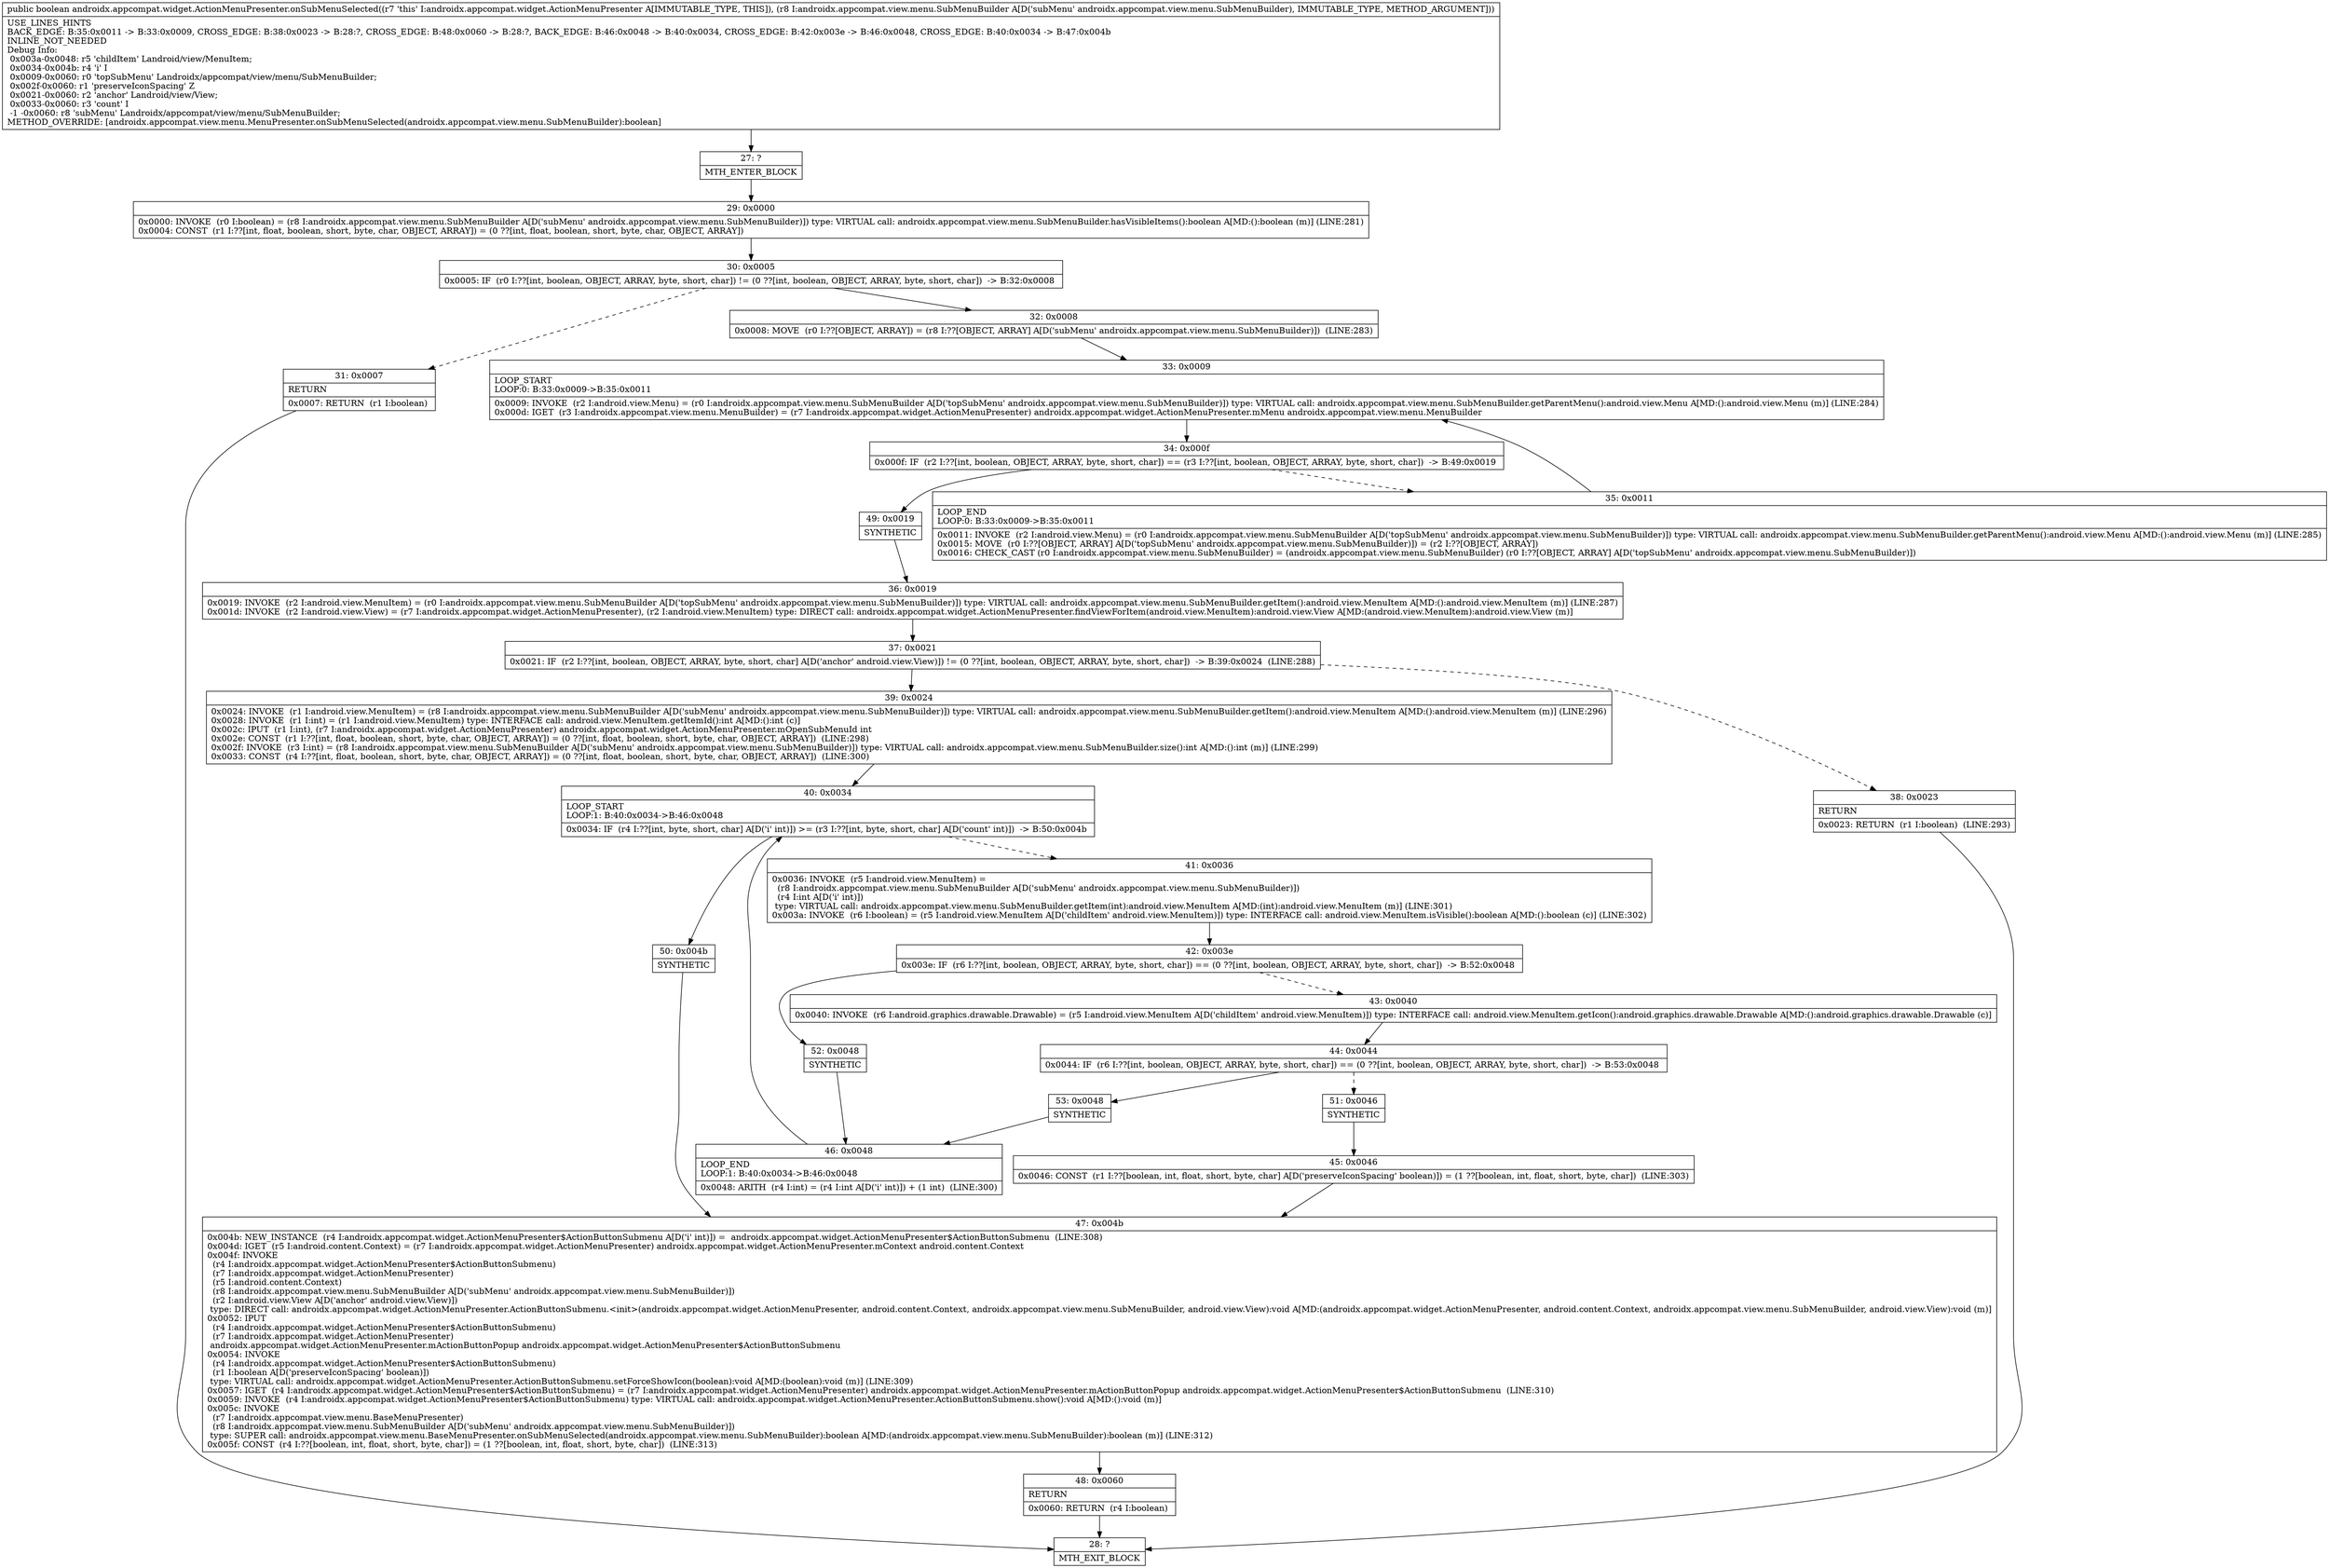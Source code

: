 digraph "CFG forandroidx.appcompat.widget.ActionMenuPresenter.onSubMenuSelected(Landroidx\/appcompat\/view\/menu\/SubMenuBuilder;)Z" {
Node_27 [shape=record,label="{27\:\ ?|MTH_ENTER_BLOCK\l}"];
Node_29 [shape=record,label="{29\:\ 0x0000|0x0000: INVOKE  (r0 I:boolean) = (r8 I:androidx.appcompat.view.menu.SubMenuBuilder A[D('subMenu' androidx.appcompat.view.menu.SubMenuBuilder)]) type: VIRTUAL call: androidx.appcompat.view.menu.SubMenuBuilder.hasVisibleItems():boolean A[MD:():boolean (m)] (LINE:281)\l0x0004: CONST  (r1 I:??[int, float, boolean, short, byte, char, OBJECT, ARRAY]) = (0 ??[int, float, boolean, short, byte, char, OBJECT, ARRAY]) \l}"];
Node_30 [shape=record,label="{30\:\ 0x0005|0x0005: IF  (r0 I:??[int, boolean, OBJECT, ARRAY, byte, short, char]) != (0 ??[int, boolean, OBJECT, ARRAY, byte, short, char])  \-\> B:32:0x0008 \l}"];
Node_31 [shape=record,label="{31\:\ 0x0007|RETURN\l|0x0007: RETURN  (r1 I:boolean) \l}"];
Node_28 [shape=record,label="{28\:\ ?|MTH_EXIT_BLOCK\l}"];
Node_32 [shape=record,label="{32\:\ 0x0008|0x0008: MOVE  (r0 I:??[OBJECT, ARRAY]) = (r8 I:??[OBJECT, ARRAY] A[D('subMenu' androidx.appcompat.view.menu.SubMenuBuilder)])  (LINE:283)\l}"];
Node_33 [shape=record,label="{33\:\ 0x0009|LOOP_START\lLOOP:0: B:33:0x0009\-\>B:35:0x0011\l|0x0009: INVOKE  (r2 I:android.view.Menu) = (r0 I:androidx.appcompat.view.menu.SubMenuBuilder A[D('topSubMenu' androidx.appcompat.view.menu.SubMenuBuilder)]) type: VIRTUAL call: androidx.appcompat.view.menu.SubMenuBuilder.getParentMenu():android.view.Menu A[MD:():android.view.Menu (m)] (LINE:284)\l0x000d: IGET  (r3 I:androidx.appcompat.view.menu.MenuBuilder) = (r7 I:androidx.appcompat.widget.ActionMenuPresenter) androidx.appcompat.widget.ActionMenuPresenter.mMenu androidx.appcompat.view.menu.MenuBuilder \l}"];
Node_34 [shape=record,label="{34\:\ 0x000f|0x000f: IF  (r2 I:??[int, boolean, OBJECT, ARRAY, byte, short, char]) == (r3 I:??[int, boolean, OBJECT, ARRAY, byte, short, char])  \-\> B:49:0x0019 \l}"];
Node_35 [shape=record,label="{35\:\ 0x0011|LOOP_END\lLOOP:0: B:33:0x0009\-\>B:35:0x0011\l|0x0011: INVOKE  (r2 I:android.view.Menu) = (r0 I:androidx.appcompat.view.menu.SubMenuBuilder A[D('topSubMenu' androidx.appcompat.view.menu.SubMenuBuilder)]) type: VIRTUAL call: androidx.appcompat.view.menu.SubMenuBuilder.getParentMenu():android.view.Menu A[MD:():android.view.Menu (m)] (LINE:285)\l0x0015: MOVE  (r0 I:??[OBJECT, ARRAY] A[D('topSubMenu' androidx.appcompat.view.menu.SubMenuBuilder)]) = (r2 I:??[OBJECT, ARRAY]) \l0x0016: CHECK_CAST (r0 I:androidx.appcompat.view.menu.SubMenuBuilder) = (androidx.appcompat.view.menu.SubMenuBuilder) (r0 I:??[OBJECT, ARRAY] A[D('topSubMenu' androidx.appcompat.view.menu.SubMenuBuilder)]) \l}"];
Node_49 [shape=record,label="{49\:\ 0x0019|SYNTHETIC\l}"];
Node_36 [shape=record,label="{36\:\ 0x0019|0x0019: INVOKE  (r2 I:android.view.MenuItem) = (r0 I:androidx.appcompat.view.menu.SubMenuBuilder A[D('topSubMenu' androidx.appcompat.view.menu.SubMenuBuilder)]) type: VIRTUAL call: androidx.appcompat.view.menu.SubMenuBuilder.getItem():android.view.MenuItem A[MD:():android.view.MenuItem (m)] (LINE:287)\l0x001d: INVOKE  (r2 I:android.view.View) = (r7 I:androidx.appcompat.widget.ActionMenuPresenter), (r2 I:android.view.MenuItem) type: DIRECT call: androidx.appcompat.widget.ActionMenuPresenter.findViewForItem(android.view.MenuItem):android.view.View A[MD:(android.view.MenuItem):android.view.View (m)]\l}"];
Node_37 [shape=record,label="{37\:\ 0x0021|0x0021: IF  (r2 I:??[int, boolean, OBJECT, ARRAY, byte, short, char] A[D('anchor' android.view.View)]) != (0 ??[int, boolean, OBJECT, ARRAY, byte, short, char])  \-\> B:39:0x0024  (LINE:288)\l}"];
Node_38 [shape=record,label="{38\:\ 0x0023|RETURN\l|0x0023: RETURN  (r1 I:boolean)  (LINE:293)\l}"];
Node_39 [shape=record,label="{39\:\ 0x0024|0x0024: INVOKE  (r1 I:android.view.MenuItem) = (r8 I:androidx.appcompat.view.menu.SubMenuBuilder A[D('subMenu' androidx.appcompat.view.menu.SubMenuBuilder)]) type: VIRTUAL call: androidx.appcompat.view.menu.SubMenuBuilder.getItem():android.view.MenuItem A[MD:():android.view.MenuItem (m)] (LINE:296)\l0x0028: INVOKE  (r1 I:int) = (r1 I:android.view.MenuItem) type: INTERFACE call: android.view.MenuItem.getItemId():int A[MD:():int (c)]\l0x002c: IPUT  (r1 I:int), (r7 I:androidx.appcompat.widget.ActionMenuPresenter) androidx.appcompat.widget.ActionMenuPresenter.mOpenSubMenuId int \l0x002e: CONST  (r1 I:??[int, float, boolean, short, byte, char, OBJECT, ARRAY]) = (0 ??[int, float, boolean, short, byte, char, OBJECT, ARRAY])  (LINE:298)\l0x002f: INVOKE  (r3 I:int) = (r8 I:androidx.appcompat.view.menu.SubMenuBuilder A[D('subMenu' androidx.appcompat.view.menu.SubMenuBuilder)]) type: VIRTUAL call: androidx.appcompat.view.menu.SubMenuBuilder.size():int A[MD:():int (m)] (LINE:299)\l0x0033: CONST  (r4 I:??[int, float, boolean, short, byte, char, OBJECT, ARRAY]) = (0 ??[int, float, boolean, short, byte, char, OBJECT, ARRAY])  (LINE:300)\l}"];
Node_40 [shape=record,label="{40\:\ 0x0034|LOOP_START\lLOOP:1: B:40:0x0034\-\>B:46:0x0048\l|0x0034: IF  (r4 I:??[int, byte, short, char] A[D('i' int)]) \>= (r3 I:??[int, byte, short, char] A[D('count' int)])  \-\> B:50:0x004b \l}"];
Node_41 [shape=record,label="{41\:\ 0x0036|0x0036: INVOKE  (r5 I:android.view.MenuItem) = \l  (r8 I:androidx.appcompat.view.menu.SubMenuBuilder A[D('subMenu' androidx.appcompat.view.menu.SubMenuBuilder)])\l  (r4 I:int A[D('i' int)])\l type: VIRTUAL call: androidx.appcompat.view.menu.SubMenuBuilder.getItem(int):android.view.MenuItem A[MD:(int):android.view.MenuItem (m)] (LINE:301)\l0x003a: INVOKE  (r6 I:boolean) = (r5 I:android.view.MenuItem A[D('childItem' android.view.MenuItem)]) type: INTERFACE call: android.view.MenuItem.isVisible():boolean A[MD:():boolean (c)] (LINE:302)\l}"];
Node_42 [shape=record,label="{42\:\ 0x003e|0x003e: IF  (r6 I:??[int, boolean, OBJECT, ARRAY, byte, short, char]) == (0 ??[int, boolean, OBJECT, ARRAY, byte, short, char])  \-\> B:52:0x0048 \l}"];
Node_43 [shape=record,label="{43\:\ 0x0040|0x0040: INVOKE  (r6 I:android.graphics.drawable.Drawable) = (r5 I:android.view.MenuItem A[D('childItem' android.view.MenuItem)]) type: INTERFACE call: android.view.MenuItem.getIcon():android.graphics.drawable.Drawable A[MD:():android.graphics.drawable.Drawable (c)]\l}"];
Node_44 [shape=record,label="{44\:\ 0x0044|0x0044: IF  (r6 I:??[int, boolean, OBJECT, ARRAY, byte, short, char]) == (0 ??[int, boolean, OBJECT, ARRAY, byte, short, char])  \-\> B:53:0x0048 \l}"];
Node_51 [shape=record,label="{51\:\ 0x0046|SYNTHETIC\l}"];
Node_45 [shape=record,label="{45\:\ 0x0046|0x0046: CONST  (r1 I:??[boolean, int, float, short, byte, char] A[D('preserveIconSpacing' boolean)]) = (1 ??[boolean, int, float, short, byte, char])  (LINE:303)\l}"];
Node_47 [shape=record,label="{47\:\ 0x004b|0x004b: NEW_INSTANCE  (r4 I:androidx.appcompat.widget.ActionMenuPresenter$ActionButtonSubmenu A[D('i' int)]) =  androidx.appcompat.widget.ActionMenuPresenter$ActionButtonSubmenu  (LINE:308)\l0x004d: IGET  (r5 I:android.content.Context) = (r7 I:androidx.appcompat.widget.ActionMenuPresenter) androidx.appcompat.widget.ActionMenuPresenter.mContext android.content.Context \l0x004f: INVOKE  \l  (r4 I:androidx.appcompat.widget.ActionMenuPresenter$ActionButtonSubmenu)\l  (r7 I:androidx.appcompat.widget.ActionMenuPresenter)\l  (r5 I:android.content.Context)\l  (r8 I:androidx.appcompat.view.menu.SubMenuBuilder A[D('subMenu' androidx.appcompat.view.menu.SubMenuBuilder)])\l  (r2 I:android.view.View A[D('anchor' android.view.View)])\l type: DIRECT call: androidx.appcompat.widget.ActionMenuPresenter.ActionButtonSubmenu.\<init\>(androidx.appcompat.widget.ActionMenuPresenter, android.content.Context, androidx.appcompat.view.menu.SubMenuBuilder, android.view.View):void A[MD:(androidx.appcompat.widget.ActionMenuPresenter, android.content.Context, androidx.appcompat.view.menu.SubMenuBuilder, android.view.View):void (m)]\l0x0052: IPUT  \l  (r4 I:androidx.appcompat.widget.ActionMenuPresenter$ActionButtonSubmenu)\l  (r7 I:androidx.appcompat.widget.ActionMenuPresenter)\l androidx.appcompat.widget.ActionMenuPresenter.mActionButtonPopup androidx.appcompat.widget.ActionMenuPresenter$ActionButtonSubmenu \l0x0054: INVOKE  \l  (r4 I:androidx.appcompat.widget.ActionMenuPresenter$ActionButtonSubmenu)\l  (r1 I:boolean A[D('preserveIconSpacing' boolean)])\l type: VIRTUAL call: androidx.appcompat.widget.ActionMenuPresenter.ActionButtonSubmenu.setForceShowIcon(boolean):void A[MD:(boolean):void (m)] (LINE:309)\l0x0057: IGET  (r4 I:androidx.appcompat.widget.ActionMenuPresenter$ActionButtonSubmenu) = (r7 I:androidx.appcompat.widget.ActionMenuPresenter) androidx.appcompat.widget.ActionMenuPresenter.mActionButtonPopup androidx.appcompat.widget.ActionMenuPresenter$ActionButtonSubmenu  (LINE:310)\l0x0059: INVOKE  (r4 I:androidx.appcompat.widget.ActionMenuPresenter$ActionButtonSubmenu) type: VIRTUAL call: androidx.appcompat.widget.ActionMenuPresenter.ActionButtonSubmenu.show():void A[MD:():void (m)]\l0x005c: INVOKE  \l  (r7 I:androidx.appcompat.view.menu.BaseMenuPresenter)\l  (r8 I:androidx.appcompat.view.menu.SubMenuBuilder A[D('subMenu' androidx.appcompat.view.menu.SubMenuBuilder)])\l type: SUPER call: androidx.appcompat.view.menu.BaseMenuPresenter.onSubMenuSelected(androidx.appcompat.view.menu.SubMenuBuilder):boolean A[MD:(androidx.appcompat.view.menu.SubMenuBuilder):boolean (m)] (LINE:312)\l0x005f: CONST  (r4 I:??[boolean, int, float, short, byte, char]) = (1 ??[boolean, int, float, short, byte, char])  (LINE:313)\l}"];
Node_48 [shape=record,label="{48\:\ 0x0060|RETURN\l|0x0060: RETURN  (r4 I:boolean) \l}"];
Node_53 [shape=record,label="{53\:\ 0x0048|SYNTHETIC\l}"];
Node_46 [shape=record,label="{46\:\ 0x0048|LOOP_END\lLOOP:1: B:40:0x0034\-\>B:46:0x0048\l|0x0048: ARITH  (r4 I:int) = (r4 I:int A[D('i' int)]) + (1 int)  (LINE:300)\l}"];
Node_52 [shape=record,label="{52\:\ 0x0048|SYNTHETIC\l}"];
Node_50 [shape=record,label="{50\:\ 0x004b|SYNTHETIC\l}"];
MethodNode[shape=record,label="{public boolean androidx.appcompat.widget.ActionMenuPresenter.onSubMenuSelected((r7 'this' I:androidx.appcompat.widget.ActionMenuPresenter A[IMMUTABLE_TYPE, THIS]), (r8 I:androidx.appcompat.view.menu.SubMenuBuilder A[D('subMenu' androidx.appcompat.view.menu.SubMenuBuilder), IMMUTABLE_TYPE, METHOD_ARGUMENT]))  | USE_LINES_HINTS\lBACK_EDGE: B:35:0x0011 \-\> B:33:0x0009, CROSS_EDGE: B:38:0x0023 \-\> B:28:?, CROSS_EDGE: B:48:0x0060 \-\> B:28:?, BACK_EDGE: B:46:0x0048 \-\> B:40:0x0034, CROSS_EDGE: B:42:0x003e \-\> B:46:0x0048, CROSS_EDGE: B:40:0x0034 \-\> B:47:0x004b\lINLINE_NOT_NEEDED\lDebug Info:\l  0x003a\-0x0048: r5 'childItem' Landroid\/view\/MenuItem;\l  0x0034\-0x004b: r4 'i' I\l  0x0009\-0x0060: r0 'topSubMenu' Landroidx\/appcompat\/view\/menu\/SubMenuBuilder;\l  0x002f\-0x0060: r1 'preserveIconSpacing' Z\l  0x0021\-0x0060: r2 'anchor' Landroid\/view\/View;\l  0x0033\-0x0060: r3 'count' I\l  \-1 \-0x0060: r8 'subMenu' Landroidx\/appcompat\/view\/menu\/SubMenuBuilder;\lMETHOD_OVERRIDE: [androidx.appcompat.view.menu.MenuPresenter.onSubMenuSelected(androidx.appcompat.view.menu.SubMenuBuilder):boolean]\l}"];
MethodNode -> Node_27;Node_27 -> Node_29;
Node_29 -> Node_30;
Node_30 -> Node_31[style=dashed];
Node_30 -> Node_32;
Node_31 -> Node_28;
Node_32 -> Node_33;
Node_33 -> Node_34;
Node_34 -> Node_35[style=dashed];
Node_34 -> Node_49;
Node_35 -> Node_33;
Node_49 -> Node_36;
Node_36 -> Node_37;
Node_37 -> Node_38[style=dashed];
Node_37 -> Node_39;
Node_38 -> Node_28;
Node_39 -> Node_40;
Node_40 -> Node_41[style=dashed];
Node_40 -> Node_50;
Node_41 -> Node_42;
Node_42 -> Node_43[style=dashed];
Node_42 -> Node_52;
Node_43 -> Node_44;
Node_44 -> Node_51[style=dashed];
Node_44 -> Node_53;
Node_51 -> Node_45;
Node_45 -> Node_47;
Node_47 -> Node_48;
Node_48 -> Node_28;
Node_53 -> Node_46;
Node_46 -> Node_40;
Node_52 -> Node_46;
Node_50 -> Node_47;
}

